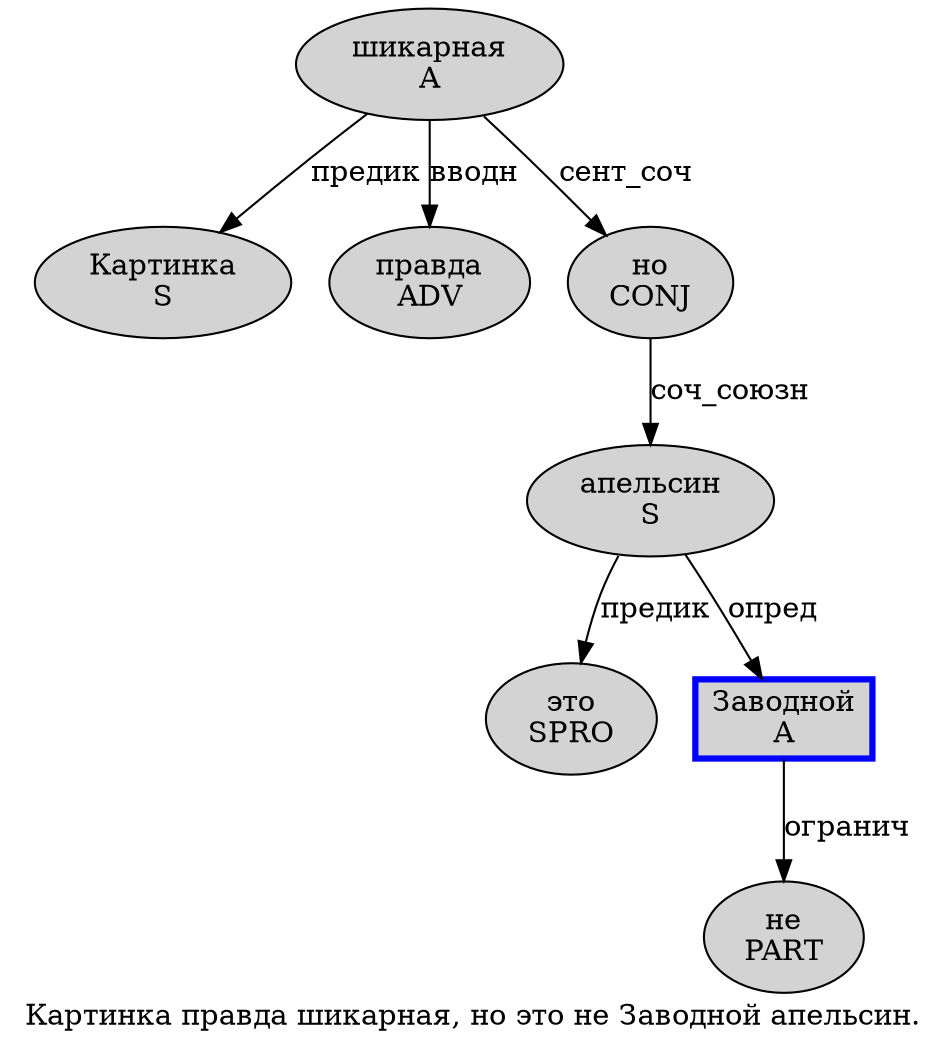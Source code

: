 digraph SENTENCE_3870 {
	graph [label="Картинка правда шикарная, но это не Заводной апельсин."]
	node [style=filled]
		0 [label="Картинка
S" color="" fillcolor=lightgray penwidth=1 shape=ellipse]
		1 [label="правда
ADV" color="" fillcolor=lightgray penwidth=1 shape=ellipse]
		2 [label="шикарная
A" color="" fillcolor=lightgray penwidth=1 shape=ellipse]
		4 [label="но
CONJ" color="" fillcolor=lightgray penwidth=1 shape=ellipse]
		5 [label="это
SPRO" color="" fillcolor=lightgray penwidth=1 shape=ellipse]
		6 [label="не
PART" color="" fillcolor=lightgray penwidth=1 shape=ellipse]
		7 [label="Заводной
A" color=blue fillcolor=lightgray penwidth=3 shape=box]
		8 [label="апельсин
S" color="" fillcolor=lightgray penwidth=1 shape=ellipse]
			7 -> 6 [label="огранич"]
			8 -> 5 [label="предик"]
			8 -> 7 [label="опред"]
			4 -> 8 [label="соч_союзн"]
			2 -> 0 [label="предик"]
			2 -> 1 [label="вводн"]
			2 -> 4 [label="сент_соч"]
}